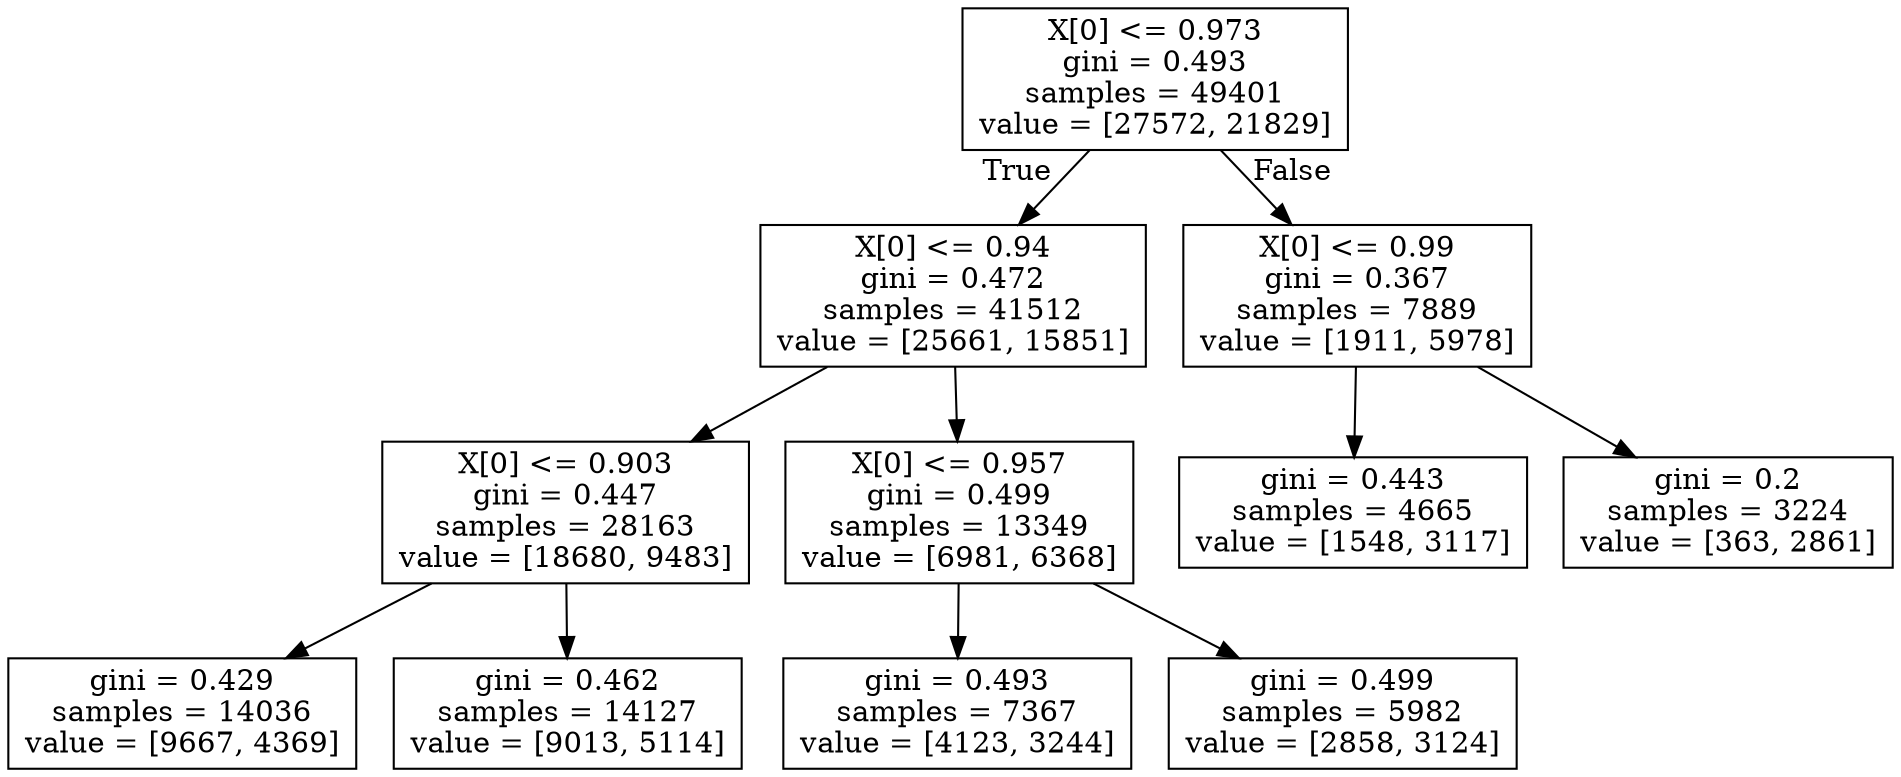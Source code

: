 digraph Tree {
node [shape=box] ;
0 [label="X[0] <= 0.973\ngini = 0.493\nsamples = 49401\nvalue = [27572, 21829]"] ;
1 [label="X[0] <= 0.94\ngini = 0.472\nsamples = 41512\nvalue = [25661, 15851]"] ;
0 -> 1 [labeldistance=2.5, labelangle=45, headlabel="True"] ;
3 [label="X[0] <= 0.903\ngini = 0.447\nsamples = 28163\nvalue = [18680, 9483]"] ;
1 -> 3 ;
9 [label="gini = 0.429\nsamples = 14036\nvalue = [9667, 4369]"] ;
3 -> 9 ;
10 [label="gini = 0.462\nsamples = 14127\nvalue = [9013, 5114]"] ;
3 -> 10 ;
4 [label="X[0] <= 0.957\ngini = 0.499\nsamples = 13349\nvalue = [6981, 6368]"] ;
1 -> 4 ;
7 [label="gini = 0.493\nsamples = 7367\nvalue = [4123, 3244]"] ;
4 -> 7 ;
8 [label="gini = 0.499\nsamples = 5982\nvalue = [2858, 3124]"] ;
4 -> 8 ;
2 [label="X[0] <= 0.99\ngini = 0.367\nsamples = 7889\nvalue = [1911, 5978]"] ;
0 -> 2 [labeldistance=2.5, labelangle=-45, headlabel="False"] ;
5 [label="gini = 0.443\nsamples = 4665\nvalue = [1548, 3117]"] ;
2 -> 5 ;
6 [label="gini = 0.2\nsamples = 3224\nvalue = [363, 2861]"] ;
2 -> 6 ;
}
